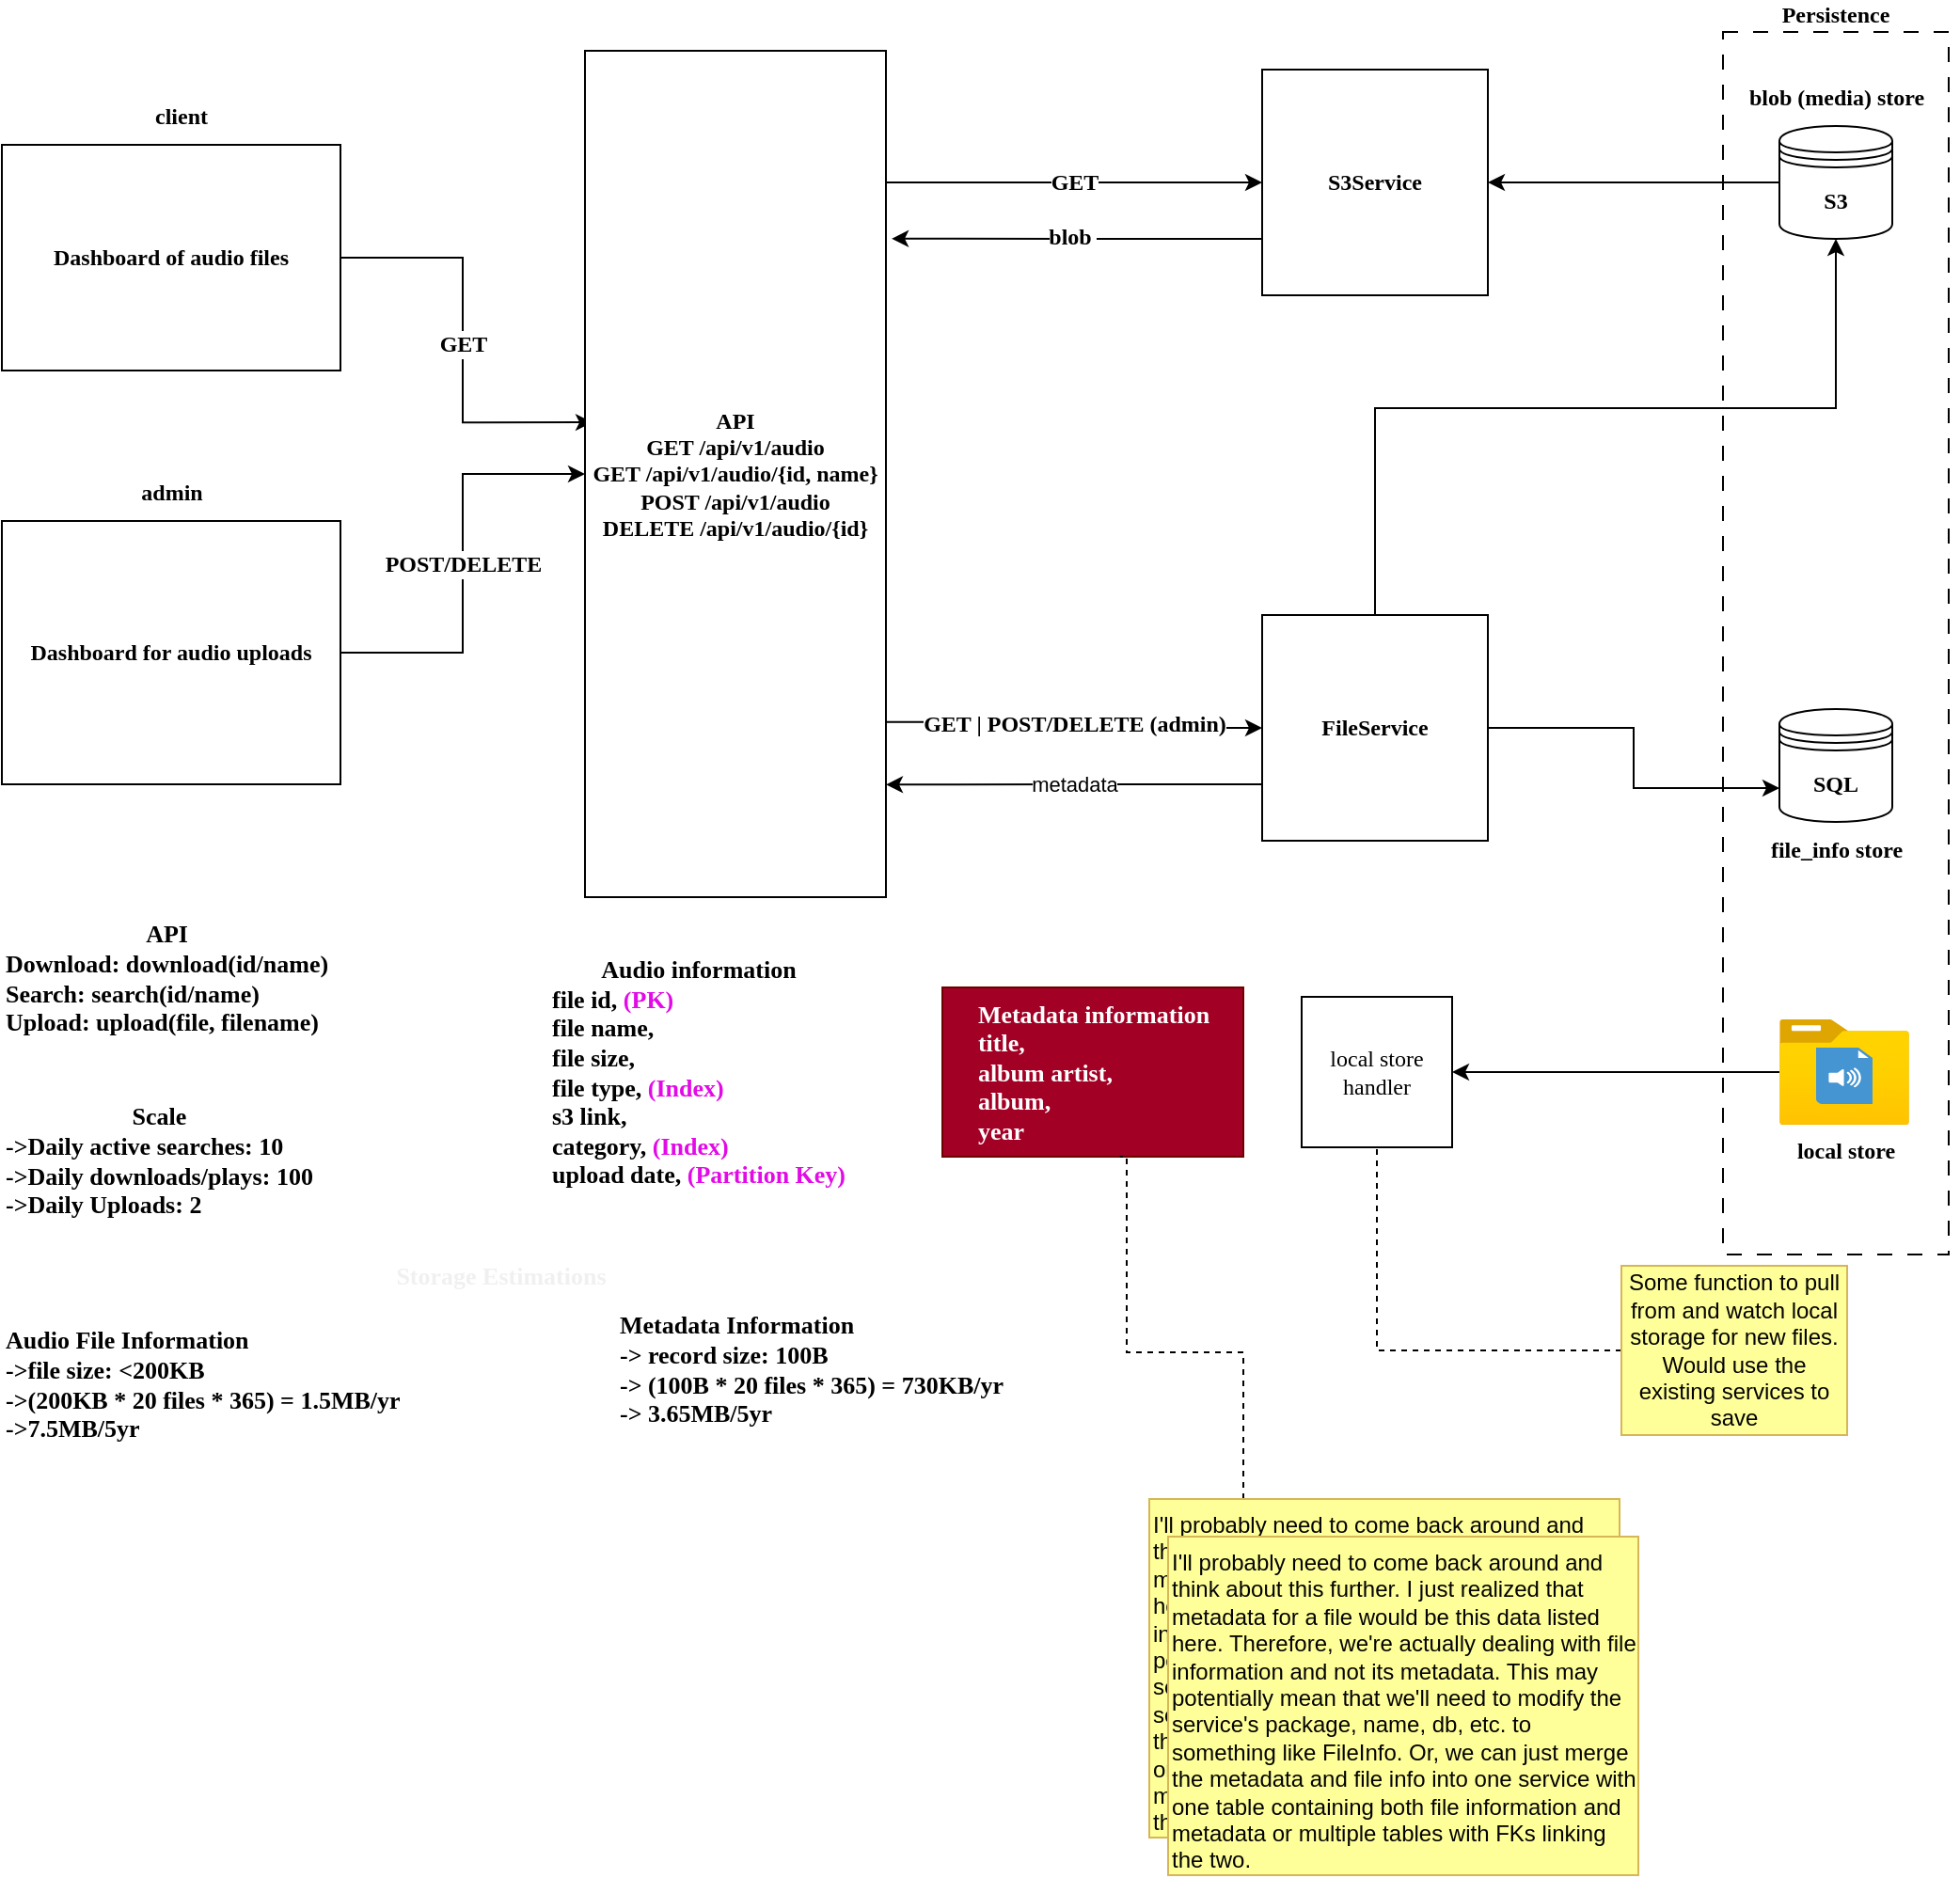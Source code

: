 <mxfile>
    <diagram name="Page-1" id="8vaLGi14hAJcV_wnxX4P">
        <mxGraphModel dx="480" dy="432" grid="1" gridSize="10" guides="1" tooltips="1" connect="1" arrows="1" fold="1" page="1" pageScale="1" pageWidth="1100" pageHeight="850" math="0" shadow="0">
            <root>
                <mxCell id="0"/>
                <mxCell id="1" parent="0"/>
                <mxCell id="11" style="edgeStyle=orthogonalEdgeStyle;html=1;entryX=0.5;entryY=1;entryDx=0;entryDy=0;elbow=vertical;rounded=0;" parent="1" source="7IgNUheAVe-pYQhXkYOQ-1" target="7IgNUheAVe-pYQhXkYOQ-4" edge="1">
                    <mxGeometry relative="1" as="geometry">
                        <Array as="points">
                            <mxPoint x="760" y="290"/>
                            <mxPoint x="1005" y="290"/>
                        </Array>
                    </mxGeometry>
                </mxCell>
                <mxCell id="12" style="edgeStyle=orthogonalEdgeStyle;rounded=0;html=1;exitX=1;exitY=0.5;exitDx=0;exitDy=0;entryX=0;entryY=0.7;entryDx=0;entryDy=0;elbow=vertical;" parent="1" source="7IgNUheAVe-pYQhXkYOQ-1" target="7IgNUheAVe-pYQhXkYOQ-7" edge="1">
                    <mxGeometry relative="1" as="geometry"/>
                </mxCell>
                <mxCell id="13" value="metadata" style="edgeStyle=orthogonalEdgeStyle;rounded=0;html=1;exitX=0;exitY=0.75;exitDx=0;exitDy=0;entryX=1;entryY=0.867;entryDx=0;entryDy=0;entryPerimeter=0;elbow=vertical;" parent="1" source="7IgNUheAVe-pYQhXkYOQ-1" target="7IgNUheAVe-pYQhXkYOQ-26" edge="1">
                    <mxGeometry relative="1" as="geometry"/>
                </mxCell>
                <mxCell id="7IgNUheAVe-pYQhXkYOQ-1" value="FileService" style="whiteSpace=wrap;html=1;aspect=fixed;fontFamily=Comic Sans MS;fontSize=12;fontStyle=1" parent="1" vertex="1">
                    <mxGeometry x="700" y="400" width="120" height="120" as="geometry"/>
                </mxCell>
                <mxCell id="7IgNUheAVe-pYQhXkYOQ-12" value="Persistence" style="rounded=0;whiteSpace=wrap;html=1;fillColor=none;dashed=1;dashPattern=8 8;labelPosition=center;verticalLabelPosition=top;align=center;verticalAlign=bottom;fontFamily=Comic Sans MS;fontSize=12;fontStyle=1" parent="1" vertex="1">
                    <mxGeometry x="945" y="90" width="120" height="650" as="geometry"/>
                </mxCell>
                <mxCell id="7IgNUheAVe-pYQhXkYOQ-20" style="edgeStyle=orthogonalEdgeStyle;rounded=0;orthogonalLoop=1;jettySize=auto;html=1;entryX=1;entryY=0.5;entryDx=0;entryDy=0;fontFamily=Comic Sans MS;fontSize=12;fontStyle=1" parent="1" source="7IgNUheAVe-pYQhXkYOQ-4" target="7IgNUheAVe-pYQhXkYOQ-11" edge="1">
                    <mxGeometry relative="1" as="geometry"/>
                </mxCell>
                <mxCell id="7IgNUheAVe-pYQhXkYOQ-4" value="S3" style="shape=datastore;whiteSpace=wrap;html=1;fontFamily=Comic Sans MS;fontSize=12;fontStyle=1" parent="1" vertex="1">
                    <mxGeometry x="975" y="140" width="60" height="60" as="geometry"/>
                </mxCell>
                <mxCell id="7IgNUheAVe-pYQhXkYOQ-7" value="SQL" style="shape=datastore;whiteSpace=wrap;html=1;fontFamily=Comic Sans MS;fontSize=12;fontStyle=1" parent="1" vertex="1">
                    <mxGeometry x="975" y="450" width="60" height="60" as="geometry"/>
                </mxCell>
                <mxCell id="7IgNUheAVe-pYQhXkYOQ-49" style="edgeStyle=orthogonalEdgeStyle;rounded=0;orthogonalLoop=1;jettySize=auto;html=1;exitX=0;exitY=0.75;exitDx=0;exitDy=0;entryX=1.019;entryY=0.222;entryDx=0;entryDy=0;entryPerimeter=0;fontFamily=Comic Sans MS;fontSize=12;fontStyle=1" parent="1" source="7IgNUheAVe-pYQhXkYOQ-11" target="7IgNUheAVe-pYQhXkYOQ-26" edge="1">
                    <mxGeometry relative="1" as="geometry"/>
                </mxCell>
                <mxCell id="7IgNUheAVe-pYQhXkYOQ-50" value="blob&amp;nbsp;" style="edgeLabel;html=1;align=center;verticalAlign=middle;resizable=0;points=[];fontFamily=Comic Sans MS;fontSize=12;fontStyle=1" parent="7IgNUheAVe-pYQhXkYOQ-49" vertex="1" connectable="0">
                    <mxGeometry x="0.03" y="-1" relative="1" as="geometry">
                        <mxPoint as="offset"/>
                    </mxGeometry>
                </mxCell>
                <mxCell id="7IgNUheAVe-pYQhXkYOQ-11" value="S3Service" style="whiteSpace=wrap;html=1;aspect=fixed;fontFamily=Comic Sans MS;fontSize=12;fontStyle=1" parent="1" vertex="1">
                    <mxGeometry x="700" y="110" width="120" height="120" as="geometry"/>
                </mxCell>
                <mxCell id="7IgNUheAVe-pYQhXkYOQ-23" value="file_info store" style="text;html=1;align=center;verticalAlign=middle;resizable=0;points=[];autosize=1;strokeColor=none;fillColor=none;fontFamily=Comic Sans MS;fontSize=12;fontStyle=1" parent="1" vertex="1">
                    <mxGeometry x="950" y="510" width="110" height="30" as="geometry"/>
                </mxCell>
                <mxCell id="7IgNUheAVe-pYQhXkYOQ-24" value="blob (media) store" style="text;html=1;align=center;verticalAlign=middle;resizable=0;points=[];autosize=1;strokeColor=none;fillColor=none;fontFamily=Comic Sans MS;fontSize=12;fontStyle=1" parent="1" vertex="1">
                    <mxGeometry x="940" y="110" width="130" height="30" as="geometry"/>
                </mxCell>
                <mxCell id="7IgNUheAVe-pYQhXkYOQ-34" value="GET" style="edgeStyle=orthogonalEdgeStyle;rounded=0;orthogonalLoop=1;jettySize=auto;html=1;exitX=1;exitY=0.5;exitDx=0;exitDy=0;entryX=0.025;entryY=0.439;entryDx=0;entryDy=0;entryPerimeter=0;fontFamily=Comic Sans MS;fontSize=12;fontStyle=1" parent="1" source="7IgNUheAVe-pYQhXkYOQ-25" target="7IgNUheAVe-pYQhXkYOQ-26" edge="1">
                    <mxGeometry relative="1" as="geometry"/>
                </mxCell>
                <mxCell id="7IgNUheAVe-pYQhXkYOQ-27" value="GET" style="edgeStyle=orthogonalEdgeStyle;rounded=0;orthogonalLoop=1;jettySize=auto;html=1;entryX=0;entryY=0.5;entryDx=0;entryDy=0;fontFamily=Comic Sans MS;fontSize=12;fontStyle=1" parent="1" source="7IgNUheAVe-pYQhXkYOQ-26" target="7IgNUheAVe-pYQhXkYOQ-11" edge="1">
                    <mxGeometry relative="1" as="geometry">
                        <Array as="points">
                            <mxPoint x="530" y="170"/>
                            <mxPoint x="530" y="170"/>
                        </Array>
                    </mxGeometry>
                </mxCell>
                <mxCell id="7IgNUheAVe-pYQhXkYOQ-44" value="GET | POST/DELETE (admin)" style="edgeStyle=orthogonalEdgeStyle;rounded=0;orthogonalLoop=1;jettySize=auto;html=1;exitX=0.994;exitY=0.793;exitDx=0;exitDy=0;entryX=0;entryY=0.5;entryDx=0;entryDy=0;fontFamily=Comic Sans MS;fontSize=12;fontStyle=1;exitPerimeter=0;" parent="1" source="7IgNUheAVe-pYQhXkYOQ-26" target="7IgNUheAVe-pYQhXkYOQ-1" edge="1">
                    <mxGeometry relative="1" as="geometry"/>
                </mxCell>
                <mxCell id="7IgNUheAVe-pYQhXkYOQ-26" value="API&lt;br style=&quot;font-size: 12px;&quot;&gt;GET /api/v1/audio&lt;br style=&quot;font-size: 12px;&quot;&gt;GET /api/v1/audio/{id, name}&lt;br style=&quot;font-size: 12px;&quot;&gt;POST /api/v1/audio&lt;br&gt;DELETE /api/v1/audio/{id}" style="whiteSpace=wrap;html=1;fontFamily=Comic Sans MS;fontSize=12;fontStyle=1" parent="1" vertex="1">
                    <mxGeometry x="340" y="100" width="160" height="450" as="geometry"/>
                </mxCell>
                <mxCell id="7IgNUheAVe-pYQhXkYOQ-41" value="" style="group;fontFamily=Comic Sans MS;fontSize=12;fontStyle=1" parent="1" vertex="1" connectable="0">
                    <mxGeometry x="30" y="320" width="180" height="170" as="geometry"/>
                </mxCell>
                <mxCell id="7IgNUheAVe-pYQhXkYOQ-39" value="Dashboard for audio uploads" style="whiteSpace=wrap;html=1;fontFamily=Comic Sans MS;fontSize=12;fontStyle=1" parent="7IgNUheAVe-pYQhXkYOQ-41" vertex="1">
                    <mxGeometry y="30" width="180" height="140" as="geometry"/>
                </mxCell>
                <mxCell id="7IgNUheAVe-pYQhXkYOQ-40" value="admin" style="text;html=1;align=center;verticalAlign=middle;resizable=0;points=[];autosize=1;strokeColor=none;fillColor=none;fontFamily=Comic Sans MS;fontSize=12;fontStyle=1" parent="7IgNUheAVe-pYQhXkYOQ-41" vertex="1">
                    <mxGeometry x="60" width="60" height="30" as="geometry"/>
                </mxCell>
                <mxCell id="7IgNUheAVe-pYQhXkYOQ-42" value="" style="group;fontFamily=Comic Sans MS;fontSize=12;fontStyle=1" parent="1" vertex="1" connectable="0">
                    <mxGeometry x="30" y="120" width="180" height="150" as="geometry"/>
                </mxCell>
                <mxCell id="7IgNUheAVe-pYQhXkYOQ-25" value="Dashboard of audio files" style="whiteSpace=wrap;html=1;fontFamily=Comic Sans MS;fontSize=12;fontStyle=1" parent="7IgNUheAVe-pYQhXkYOQ-42" vertex="1">
                    <mxGeometry y="30" width="180" height="120" as="geometry"/>
                </mxCell>
                <mxCell id="7IgNUheAVe-pYQhXkYOQ-36" value="client" style="text;html=1;align=center;verticalAlign=middle;resizable=0;points=[];autosize=1;strokeColor=none;fillColor=none;fontFamily=Comic Sans MS;fontSize=12;fontStyle=1" parent="7IgNUheAVe-pYQhXkYOQ-42" vertex="1">
                    <mxGeometry x="70" width="50" height="30" as="geometry"/>
                </mxCell>
                <mxCell id="7IgNUheAVe-pYQhXkYOQ-43" value="POST/DELETE" style="edgeStyle=orthogonalEdgeStyle;rounded=0;orthogonalLoop=1;jettySize=auto;html=1;entryX=0;entryY=0.5;entryDx=0;entryDy=0;fontFamily=Comic Sans MS;fontSize=12;fontStyle=1" parent="1" source="7IgNUheAVe-pYQhXkYOQ-39" target="7IgNUheAVe-pYQhXkYOQ-26" edge="1">
                    <mxGeometry relative="1" as="geometry"/>
                </mxCell>
                <mxCell id="7IgNUheAVe-pYQhXkYOQ-46" value="&lt;div style=&quot;text-align: center; font-size: 13px;&quot;&gt;&lt;span style=&quot;background-color: initial; font-size: 13px;&quot;&gt;API&lt;/span&gt;&lt;/div&gt;&lt;div style=&quot;font-size: 13px;&quot;&gt;Download: download(id/name)&lt;/div&gt;&lt;div style=&quot;font-size: 13px;&quot;&gt;Search: search(id/name)&lt;/div&gt;&lt;div style=&quot;font-size: 13px;&quot;&gt;Upload: upload(file, filename)&lt;/div&gt;" style="text;html=1;align=left;verticalAlign=middle;resizable=0;points=[];autosize=1;strokeColor=none;fillColor=none;fontFamily=Comic Sans MS;fontSize=13;fontStyle=1" parent="1" vertex="1">
                    <mxGeometry x="30" y="553" width="210" height="80" as="geometry"/>
                </mxCell>
                <mxCell id="7IgNUheAVe-pYQhXkYOQ-54" value="&lt;div style=&quot;text-align: center; font-size: 13px;&quot;&gt;&lt;span style=&quot;font-family: &amp;quot;Comic Sans MS&amp;quot;; background-color: initial; font-size: 13px;&quot;&gt;Scale&lt;/span&gt;&lt;/div&gt;&lt;font face=&quot;Comic Sans MS&quot; style=&quot;font-size: 13px;&quot;&gt;-&amp;gt;Daily active searches: 10&lt;br style=&quot;font-size: 13px;&quot;&gt;-&amp;gt;Daily downloads/plays: 100&lt;br style=&quot;font-size: 13px;&quot;&gt;-&amp;gt;Daily Uploads: 2&lt;/font&gt;" style="text;html=1;align=left;verticalAlign=middle;resizable=0;points=[];autosize=1;strokeColor=none;fillColor=none;fontStyle=1;fontSize=13;" parent="1" vertex="1">
                    <mxGeometry x="30" y="650" width="210" height="80" as="geometry"/>
                </mxCell>
                <mxCell id="3K80fAYk5EkW9mQfeSB6-6" value="Audio information&lt;br style=&quot;font-size: 13px;&quot;&gt;&lt;div style=&quot;text-align: left; font-size: 13px;&quot;&gt;&lt;span style=&quot;background-color: initial; font-size: 13px;&quot;&gt;file id, &lt;/span&gt;&lt;font style=&quot;background-color: initial; font-size: 13px;&quot; color=&quot;#e20ae6&quot;&gt;(PK)&lt;/font&gt;&lt;/div&gt;&lt;div style=&quot;text-align: left; font-size: 13px;&quot;&gt;&lt;span style=&quot;background-color: initial; font-size: 13px;&quot;&gt;file name,&lt;/span&gt;&lt;/div&gt;&lt;div style=&quot;text-align: left; font-size: 13px;&quot;&gt;&lt;span style=&quot;background-color: initial; font-size: 13px;&quot;&gt;file size,&lt;/span&gt;&lt;/div&gt;&lt;div style=&quot;text-align: left; font-size: 13px;&quot;&gt;&lt;span style=&quot;background-color: initial; font-size: 13px;&quot;&gt;file type, &lt;font color=&quot;#e20ae6&quot;&gt;(Index)&lt;/font&gt;&lt;/span&gt;&lt;/div&gt;&lt;div style=&quot;text-align: left; font-size: 13px;&quot;&gt;&lt;span style=&quot;background-color: initial; font-size: 13px;&quot;&gt;s3 link,&lt;/span&gt;&lt;/div&gt;&lt;div style=&quot;text-align: left; font-size: 13px;&quot;&gt;&lt;span style=&quot;background-color: initial; font-size: 13px;&quot;&gt;category, &lt;/span&gt;&lt;font style=&quot;background-color: initial; font-size: 13px;&quot; color=&quot;#e20ae6&quot;&gt;(Index)&lt;/font&gt;&lt;/div&gt;&lt;div style=&quot;text-align: left; font-size: 13px;&quot;&gt;&lt;span style=&quot;background-color: initial; font-size: 13px;&quot;&gt;upload date, &lt;/span&gt;&lt;font style=&quot;background-color: initial; font-size: 13px;&quot; color=&quot;#e20ae6&quot;&gt;(Partition Key)&lt;/font&gt;&lt;/div&gt;" style="text;html=1;align=center;verticalAlign=middle;resizable=0;points=[];autosize=1;strokeColor=none;fillColor=none;fontFamily=Comic Sans MS;fontStyle=1;fontSize=13;" parent="1" vertex="1">
                    <mxGeometry x="300" y="573" width="200" height="140" as="geometry"/>
                </mxCell>
                <mxCell id="3" style="edgeStyle=orthogonalEdgeStyle;html=1;entryX=1;entryY=0.5;entryDx=0;entryDy=0;rounded=0;" parent="1" source="2" target="14" edge="1">
                    <mxGeometry relative="1" as="geometry"/>
                </mxCell>
                <mxCell id="2" value="local store" style="aspect=fixed;html=1;points=[];align=center;image;fontSize=12;image=img/lib/azure2/general/Folder_Blank.svg;fontFamily=Comic Sans MS;fontStyle=1" parent="1" vertex="1">
                    <mxGeometry x="975" y="615" width="69" height="56.0" as="geometry"/>
                </mxCell>
                <mxCell id="5" value="" style="shadow=0;dashed=0;html=1;strokeColor=none;fillColor=#4495D1;labelPosition=center;verticalLabelPosition=bottom;verticalAlign=top;align=center;outlineConnect=0;shape=mxgraph.veeam.audio_file;" parent="1" vertex="1">
                    <mxGeometry x="994.5" y="630" width="30" height="30" as="geometry"/>
                </mxCell>
                <mxCell id="10" value="" style="group" parent="1" vertex="1" connectable="0">
                    <mxGeometry x="30" y="736" width="565" height="100" as="geometry"/>
                </mxCell>
                <mxCell id="7IgNUheAVe-pYQhXkYOQ-53" value="&lt;div style=&quot;font-size: 13px;&quot;&gt;&lt;span style=&quot;background-color: initial; font-size: 13px;&quot;&gt;Audio File Information&lt;/span&gt;&lt;/div&gt;-&amp;gt;file size: &amp;lt;200KB&lt;br style=&quot;font-size: 13px;&quot;&gt;-&amp;gt;(200KB * 20 files * 365) = 1.5MB/yr&lt;br style=&quot;font-size: 13px;&quot;&gt;-&amp;gt;7.5MB/5yr" style="text;html=1;align=left;verticalAlign=middle;resizable=0;points=[];autosize=1;strokeColor=none;fillColor=none;fontFamily=Comic Sans MS;fontSize=13;fontStyle=1" parent="10" vertex="1">
                    <mxGeometry y="33.333" width="280" height="80" as="geometry"/>
                </mxCell>
                <mxCell id="7" value="&lt;b style=&quot;color: rgb(240, 240, 240); font-size: 13px;&quot;&gt;&lt;font face=&quot;Comic Sans MS&quot;&gt;Storage Estimations&lt;/font&gt;&lt;/b&gt;" style="text;html=1;align=center;verticalAlign=middle;resizable=0;points=[];autosize=1;strokeColor=none;fillColor=none;fontColor=#E20AE6;" parent="10" vertex="1">
                    <mxGeometry x="190" width="150" height="30" as="geometry"/>
                </mxCell>
                <mxCell id="8" value="&lt;div style=&quot;text-align: left;&quot;&gt;&lt;b style=&quot;background-color: initial;&quot;&gt;&lt;font face=&quot;Comic Sans MS&quot;&gt;Metadata Information&lt;/font&gt;&lt;/b&gt;&lt;br&gt;&lt;/div&gt;&lt;b style=&quot;font-size: 13px;&quot;&gt;&lt;font face=&quot;Comic Sans MS&quot; style=&quot;font-size: 13px;&quot;&gt;&lt;div style=&quot;text-align: left; font-size: 13px;&quot;&gt;&lt;b style=&quot;background-color: initial; font-family: Helvetica; font-size: 13px;&quot;&gt;&lt;font face=&quot;Comic Sans MS&quot; style=&quot;font-size: 13px;&quot;&gt;-&amp;gt; record size: 100B&lt;/font&gt;&lt;/b&gt;&lt;/div&gt;&lt;div style=&quot;text-align: left; font-size: 13px;&quot;&gt;&lt;b style=&quot;background-color: initial; font-family: Helvetica; font-size: 13px;&quot;&gt;&lt;font face=&quot;Comic Sans MS&quot; style=&quot;font-size: 13px;&quot;&gt;-&amp;gt; (100B * 20 files * 365) = 730KB/yr&lt;/font&gt;&lt;/b&gt;&lt;/div&gt;&lt;div style=&quot;text-align: left; font-size: 13px;&quot;&gt;&lt;b style=&quot;background-color: initial; font-family: Helvetica; font-size: 13px;&quot;&gt;&lt;font face=&quot;Comic Sans MS&quot; style=&quot;font-size: 13px;&quot;&gt;-&amp;gt; 3.65MB/5yr&lt;/font&gt;&lt;/b&gt;&lt;/div&gt;&lt;/font&gt;&lt;/b&gt;" style="text;html=1;align=center;verticalAlign=middle;resizable=0;points=[];autosize=1;strokeColor=none;fillColor=none;fontSize=13;" parent="10" vertex="1">
                    <mxGeometry x="295" y="25" width="270" height="80" as="geometry"/>
                </mxCell>
                <mxCell id="14" value="local store handler" style="whiteSpace=wrap;html=1;aspect=fixed;fontFamily=Comic Sans MS;" parent="1" vertex="1">
                    <mxGeometry x="721" y="603" width="80" height="80" as="geometry"/>
                </mxCell>
                <mxCell id="18" value="" style="edgeStyle=orthogonalEdgeStyle;rounded=0;html=1;elbow=vertical;dashed=1;endArrow=none;endFill=0;" parent="1" source="17" target="14" edge="1">
                    <mxGeometry relative="1" as="geometry"/>
                </mxCell>
                <mxCell id="17" value="Some function to pull from and watch local storage for new files. Would use the existing services to save" style="text;html=1;strokeColor=#d6b656;fillColor=#FFFF99;align=center;verticalAlign=middle;whiteSpace=wrap;rounded=0;fontColor=#030303;" parent="1" vertex="1">
                    <mxGeometry x="891" y="746" width="120" height="90" as="geometry"/>
                </mxCell>
                <mxCell id="19" value="Metadata information&lt;br style=&quot;font-size: 13px;&quot;&gt;&lt;div style=&quot;text-align: left; font-size: 13px;&quot;&gt;&lt;span style=&quot;background-color: initial; font-size: 13px;&quot;&gt;title,&lt;/span&gt;&lt;/div&gt;&lt;div style=&quot;text-align: left; font-size: 13px;&quot;&gt;&lt;span style=&quot;background-color: initial; font-size: 13px;&quot;&gt;album artist,&lt;/span&gt;&lt;/div&gt;&lt;div style=&quot;text-align: left; font-size: 13px;&quot;&gt;&lt;span style=&quot;background-color: initial; font-size: 13px;&quot;&gt;album,&lt;/span&gt;&lt;/div&gt;&lt;div style=&quot;text-align: left; font-size: 13px;&quot;&gt;&lt;span style=&quot;background-color: initial; font-size: 13px;&quot;&gt;year&lt;/span&gt;&lt;/div&gt;" style="text;html=1;align=center;verticalAlign=middle;resizable=0;points=[];autosize=1;fontFamily=Comic Sans MS;fontStyle=1;fontSize=13;fillColor=#a20025;strokeColor=#6F0000;fontColor=#ffffff;" parent="1" vertex="1">
                    <mxGeometry x="530" y="598" width="160" height="90" as="geometry"/>
                </mxCell>
                <mxCell id="21" style="html=1;entryX=0.59;entryY=1;entryDx=0;entryDy=0;entryPerimeter=0;dashed=1;rounded=0;edgeStyle=orthogonalEdgeStyle;endArrow=none;endFill=0;" parent="1" source="20" target="19" edge="1">
                    <mxGeometry relative="1" as="geometry">
                        <Array as="points">
                            <mxPoint x="690" y="792"/>
                            <mxPoint x="628" y="792"/>
                        </Array>
                    </mxGeometry>
                </mxCell>
                <mxCell id="20" value="I'll probably need to come back around and think about this further. I just realized that metadata for a file would be this data listed here. Therefore, we're actually dealing with file information and not its metadata. This may potentially mean that we'll need to modify the service's package, name, db, etc. to something like FileInfo. Or, we can just merge the metadata and file info into one service with one table containing both file information and metadata or multiple tables with FKs linking the two." style="text;html=1;strokeColor=#d6b656;fillColor=#FFFF99;align=left;verticalAlign=top;whiteSpace=wrap;rounded=0;fontColor=#030303;" parent="1" vertex="1">
                    <mxGeometry x="640" y="870" width="250" height="180" as="geometry"/>
                </mxCell>
                <mxCell id="22" value="I'll probably need to come back around and think about this further. I just realized that metadata for a file would be this data listed here. Therefore, we're actually dealing with file information and not its metadata. This may potentially mean that we'll need to modify the service's package, name, db, etc. to something like FileInfo. Or, we can just merge the metadata and file info into one service with one table containing both file information and metadata or multiple tables with FKs linking the two." style="text;html=1;strokeColor=#d6b656;fillColor=#FFFF99;align=left;verticalAlign=top;whiteSpace=wrap;rounded=0;fontColor=#030303;" parent="1" vertex="1">
                    <mxGeometry x="650" y="890" width="250" height="180" as="geometry"/>
                </mxCell>
            </root>
        </mxGraphModel>
    </diagram>
</mxfile>